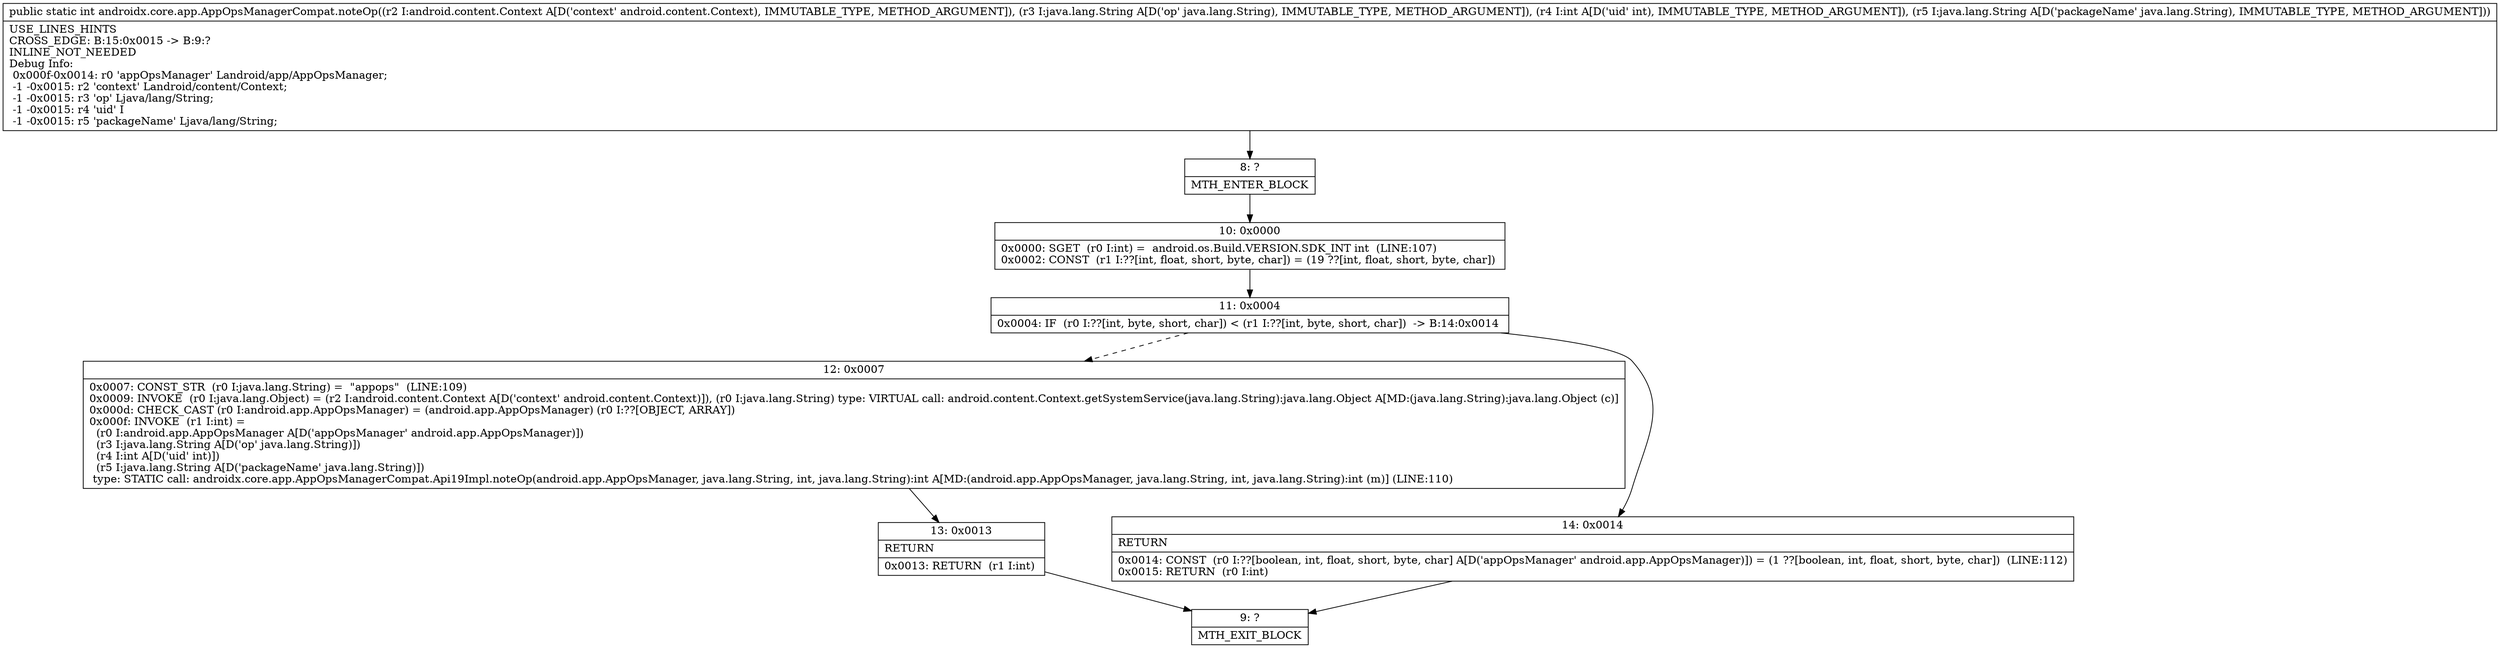 digraph "CFG forandroidx.core.app.AppOpsManagerCompat.noteOp(Landroid\/content\/Context;Ljava\/lang\/String;ILjava\/lang\/String;)I" {
Node_8 [shape=record,label="{8\:\ ?|MTH_ENTER_BLOCK\l}"];
Node_10 [shape=record,label="{10\:\ 0x0000|0x0000: SGET  (r0 I:int) =  android.os.Build.VERSION.SDK_INT int  (LINE:107)\l0x0002: CONST  (r1 I:??[int, float, short, byte, char]) = (19 ??[int, float, short, byte, char]) \l}"];
Node_11 [shape=record,label="{11\:\ 0x0004|0x0004: IF  (r0 I:??[int, byte, short, char]) \< (r1 I:??[int, byte, short, char])  \-\> B:14:0x0014 \l}"];
Node_12 [shape=record,label="{12\:\ 0x0007|0x0007: CONST_STR  (r0 I:java.lang.String) =  \"appops\"  (LINE:109)\l0x0009: INVOKE  (r0 I:java.lang.Object) = (r2 I:android.content.Context A[D('context' android.content.Context)]), (r0 I:java.lang.String) type: VIRTUAL call: android.content.Context.getSystemService(java.lang.String):java.lang.Object A[MD:(java.lang.String):java.lang.Object (c)]\l0x000d: CHECK_CAST (r0 I:android.app.AppOpsManager) = (android.app.AppOpsManager) (r0 I:??[OBJECT, ARRAY]) \l0x000f: INVOKE  (r1 I:int) = \l  (r0 I:android.app.AppOpsManager A[D('appOpsManager' android.app.AppOpsManager)])\l  (r3 I:java.lang.String A[D('op' java.lang.String)])\l  (r4 I:int A[D('uid' int)])\l  (r5 I:java.lang.String A[D('packageName' java.lang.String)])\l type: STATIC call: androidx.core.app.AppOpsManagerCompat.Api19Impl.noteOp(android.app.AppOpsManager, java.lang.String, int, java.lang.String):int A[MD:(android.app.AppOpsManager, java.lang.String, int, java.lang.String):int (m)] (LINE:110)\l}"];
Node_13 [shape=record,label="{13\:\ 0x0013|RETURN\l|0x0013: RETURN  (r1 I:int) \l}"];
Node_9 [shape=record,label="{9\:\ ?|MTH_EXIT_BLOCK\l}"];
Node_14 [shape=record,label="{14\:\ 0x0014|RETURN\l|0x0014: CONST  (r0 I:??[boolean, int, float, short, byte, char] A[D('appOpsManager' android.app.AppOpsManager)]) = (1 ??[boolean, int, float, short, byte, char])  (LINE:112)\l0x0015: RETURN  (r0 I:int) \l}"];
MethodNode[shape=record,label="{public static int androidx.core.app.AppOpsManagerCompat.noteOp((r2 I:android.content.Context A[D('context' android.content.Context), IMMUTABLE_TYPE, METHOD_ARGUMENT]), (r3 I:java.lang.String A[D('op' java.lang.String), IMMUTABLE_TYPE, METHOD_ARGUMENT]), (r4 I:int A[D('uid' int), IMMUTABLE_TYPE, METHOD_ARGUMENT]), (r5 I:java.lang.String A[D('packageName' java.lang.String), IMMUTABLE_TYPE, METHOD_ARGUMENT]))  | USE_LINES_HINTS\lCROSS_EDGE: B:15:0x0015 \-\> B:9:?\lINLINE_NOT_NEEDED\lDebug Info:\l  0x000f\-0x0014: r0 'appOpsManager' Landroid\/app\/AppOpsManager;\l  \-1 \-0x0015: r2 'context' Landroid\/content\/Context;\l  \-1 \-0x0015: r3 'op' Ljava\/lang\/String;\l  \-1 \-0x0015: r4 'uid' I\l  \-1 \-0x0015: r5 'packageName' Ljava\/lang\/String;\l}"];
MethodNode -> Node_8;Node_8 -> Node_10;
Node_10 -> Node_11;
Node_11 -> Node_12[style=dashed];
Node_11 -> Node_14;
Node_12 -> Node_13;
Node_13 -> Node_9;
Node_14 -> Node_9;
}

